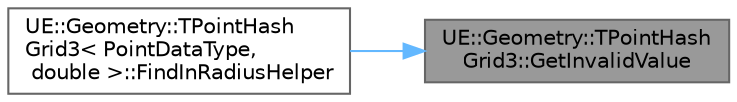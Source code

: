 digraph "UE::Geometry::TPointHashGrid3::GetInvalidValue"
{
 // INTERACTIVE_SVG=YES
 // LATEX_PDF_SIZE
  bgcolor="transparent";
  edge [fontname=Helvetica,fontsize=10,labelfontname=Helvetica,labelfontsize=10];
  node [fontname=Helvetica,fontsize=10,shape=box,height=0.2,width=0.4];
  rankdir="RL";
  Node1 [id="Node000001",label="UE::Geometry::TPointHash\lGrid3::GetInvalidValue",height=0.2,width=0.4,color="gray40", fillcolor="grey60", style="filled", fontcolor="black",tooltip="Invalid grid value."];
  Node1 -> Node2 [id="edge1_Node000001_Node000002",dir="back",color="steelblue1",style="solid",tooltip=" "];
  Node2 [id="Node000002",label="UE::Geometry::TPointHash\lGrid3\< PointDataType,\l double \>::FindInRadiusHelper",height=0.2,width=0.4,color="grey40", fillcolor="white", style="filled",URL="$d7/d1e/classUE_1_1Geometry_1_1TPointHashGrid3.html#a47fc942031264bf68387e3636d8d9f1a",tooltip=" "];
}
